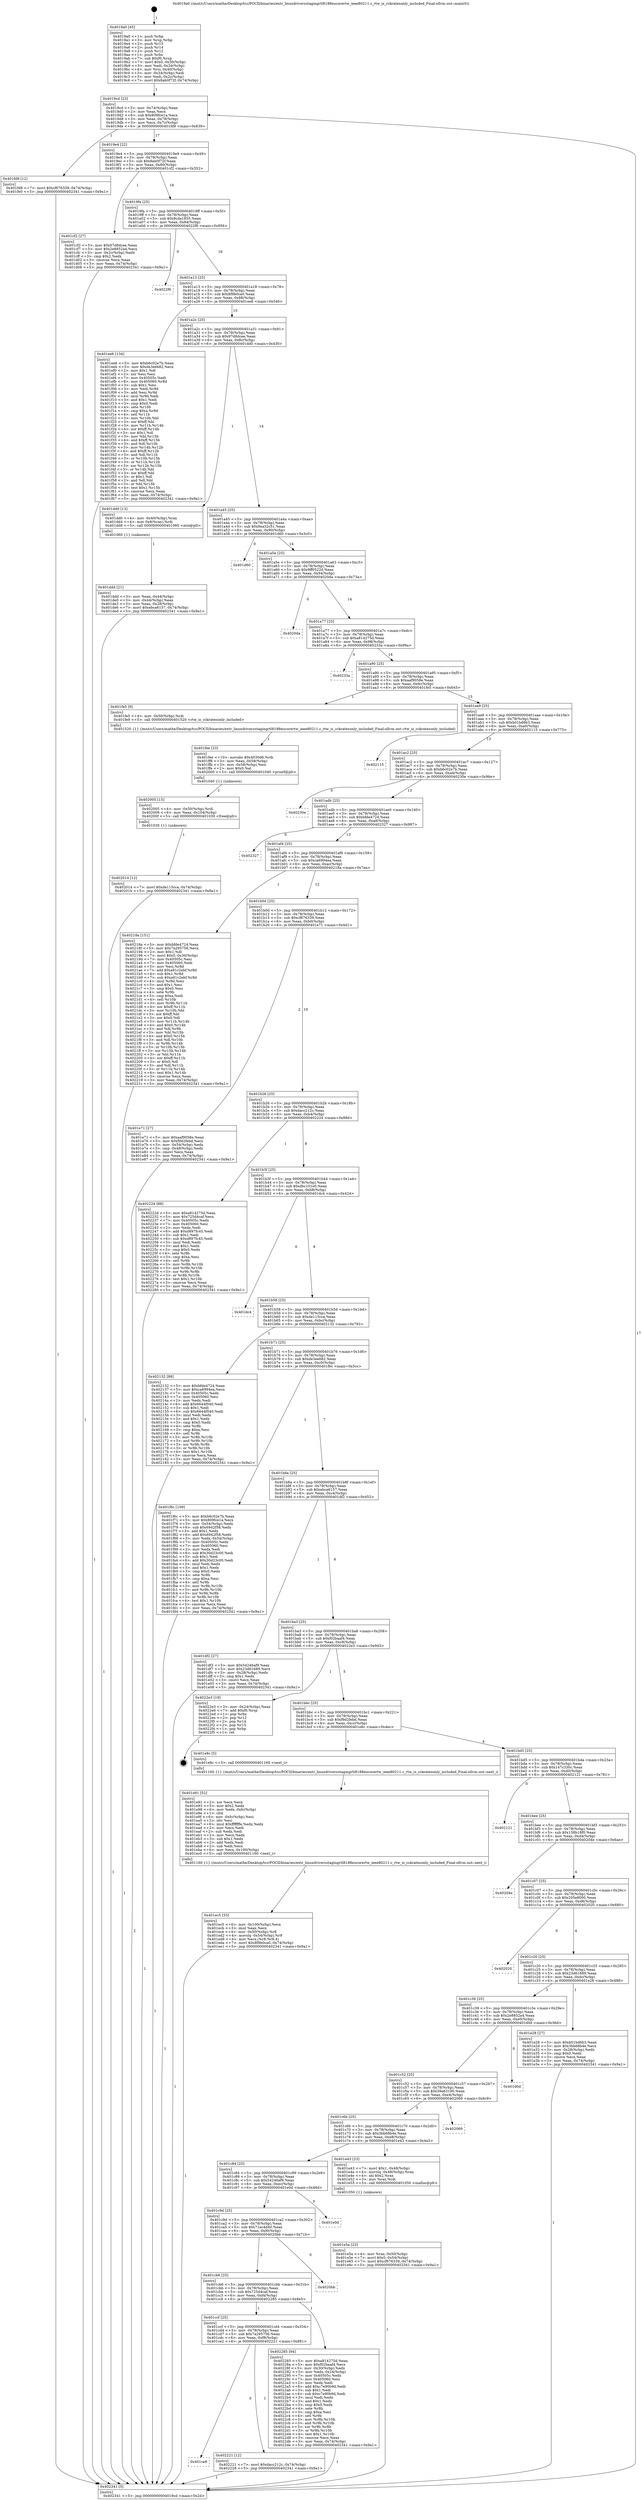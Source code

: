 digraph "0x4019a0" {
  label = "0x4019a0 (/mnt/c/Users/mathe/Desktop/tcc/POCII/binaries/extr_linuxdriversstagingrtl8188eucorertw_ieee80211.c_rtw_is_cckratesonly_included_Final-ollvm.out::main(0))"
  labelloc = "t"
  node[shape=record]

  Entry [label="",width=0.3,height=0.3,shape=circle,fillcolor=black,style=filled]
  "0x4019cd" [label="{
     0x4019cd [23]\l
     | [instrs]\l
     &nbsp;&nbsp;0x4019cd \<+3\>: mov -0x74(%rbp),%eax\l
     &nbsp;&nbsp;0x4019d0 \<+2\>: mov %eax,%ecx\l
     &nbsp;&nbsp;0x4019d2 \<+6\>: sub $0x809fce1a,%ecx\l
     &nbsp;&nbsp;0x4019d8 \<+3\>: mov %eax,-0x78(%rbp)\l
     &nbsp;&nbsp;0x4019db \<+3\>: mov %ecx,-0x7c(%rbp)\l
     &nbsp;&nbsp;0x4019de \<+6\>: je 0000000000401fd9 \<main+0x639\>\l
  }"]
  "0x401fd9" [label="{
     0x401fd9 [12]\l
     | [instrs]\l
     &nbsp;&nbsp;0x401fd9 \<+7\>: movl $0xcf676339,-0x74(%rbp)\l
     &nbsp;&nbsp;0x401fe0 \<+5\>: jmp 0000000000402341 \<main+0x9a1\>\l
  }"]
  "0x4019e4" [label="{
     0x4019e4 [22]\l
     | [instrs]\l
     &nbsp;&nbsp;0x4019e4 \<+5\>: jmp 00000000004019e9 \<main+0x49\>\l
     &nbsp;&nbsp;0x4019e9 \<+3\>: mov -0x78(%rbp),%eax\l
     &nbsp;&nbsp;0x4019ec \<+5\>: sub $0x8ab0f72f,%eax\l
     &nbsp;&nbsp;0x4019f1 \<+3\>: mov %eax,-0x80(%rbp)\l
     &nbsp;&nbsp;0x4019f4 \<+6\>: je 0000000000401cf2 \<main+0x352\>\l
  }"]
  Exit [label="",width=0.3,height=0.3,shape=circle,fillcolor=black,style=filled,peripheries=2]
  "0x401cf2" [label="{
     0x401cf2 [27]\l
     | [instrs]\l
     &nbsp;&nbsp;0x401cf2 \<+5\>: mov $0x97d8dcee,%eax\l
     &nbsp;&nbsp;0x401cf7 \<+5\>: mov $0x2e8852a4,%ecx\l
     &nbsp;&nbsp;0x401cfc \<+3\>: mov -0x2c(%rbp),%edx\l
     &nbsp;&nbsp;0x401cff \<+3\>: cmp $0x2,%edx\l
     &nbsp;&nbsp;0x401d02 \<+3\>: cmovne %ecx,%eax\l
     &nbsp;&nbsp;0x401d05 \<+3\>: mov %eax,-0x74(%rbp)\l
     &nbsp;&nbsp;0x401d08 \<+5\>: jmp 0000000000402341 \<main+0x9a1\>\l
  }"]
  "0x4019fa" [label="{
     0x4019fa [25]\l
     | [instrs]\l
     &nbsp;&nbsp;0x4019fa \<+5\>: jmp 00000000004019ff \<main+0x5f\>\l
     &nbsp;&nbsp;0x4019ff \<+3\>: mov -0x78(%rbp),%eax\l
     &nbsp;&nbsp;0x401a02 \<+5\>: sub $0x8cda1855,%eax\l
     &nbsp;&nbsp;0x401a07 \<+6\>: mov %eax,-0x84(%rbp)\l
     &nbsp;&nbsp;0x401a0d \<+6\>: je 00000000004022f6 \<main+0x956\>\l
  }"]
  "0x402341" [label="{
     0x402341 [5]\l
     | [instrs]\l
     &nbsp;&nbsp;0x402341 \<+5\>: jmp 00000000004019cd \<main+0x2d\>\l
  }"]
  "0x4019a0" [label="{
     0x4019a0 [45]\l
     | [instrs]\l
     &nbsp;&nbsp;0x4019a0 \<+1\>: push %rbp\l
     &nbsp;&nbsp;0x4019a1 \<+3\>: mov %rsp,%rbp\l
     &nbsp;&nbsp;0x4019a4 \<+2\>: push %r15\l
     &nbsp;&nbsp;0x4019a6 \<+2\>: push %r14\l
     &nbsp;&nbsp;0x4019a8 \<+2\>: push %r12\l
     &nbsp;&nbsp;0x4019aa \<+1\>: push %rbx\l
     &nbsp;&nbsp;0x4019ab \<+7\>: sub $0xf0,%rsp\l
     &nbsp;&nbsp;0x4019b2 \<+7\>: movl $0x0,-0x30(%rbp)\l
     &nbsp;&nbsp;0x4019b9 \<+3\>: mov %edi,-0x34(%rbp)\l
     &nbsp;&nbsp;0x4019bc \<+4\>: mov %rsi,-0x40(%rbp)\l
     &nbsp;&nbsp;0x4019c0 \<+3\>: mov -0x34(%rbp),%edi\l
     &nbsp;&nbsp;0x4019c3 \<+3\>: mov %edi,-0x2c(%rbp)\l
     &nbsp;&nbsp;0x4019c6 \<+7\>: movl $0x8ab0f72f,-0x74(%rbp)\l
  }"]
  "0x401ce8" [label="{
     0x401ce8\l
  }", style=dashed]
  "0x4022f6" [label="{
     0x4022f6\l
  }", style=dashed]
  "0x401a13" [label="{
     0x401a13 [25]\l
     | [instrs]\l
     &nbsp;&nbsp;0x401a13 \<+5\>: jmp 0000000000401a18 \<main+0x78\>\l
     &nbsp;&nbsp;0x401a18 \<+3\>: mov -0x78(%rbp),%eax\l
     &nbsp;&nbsp;0x401a1b \<+5\>: sub $0x8f9b0ca0,%eax\l
     &nbsp;&nbsp;0x401a20 \<+6\>: mov %eax,-0x88(%rbp)\l
     &nbsp;&nbsp;0x401a26 \<+6\>: je 0000000000401ee6 \<main+0x546\>\l
  }"]
  "0x402221" [label="{
     0x402221 [12]\l
     | [instrs]\l
     &nbsp;&nbsp;0x402221 \<+7\>: movl $0xdacc212c,-0x74(%rbp)\l
     &nbsp;&nbsp;0x402228 \<+5\>: jmp 0000000000402341 \<main+0x9a1\>\l
  }"]
  "0x401ee6" [label="{
     0x401ee6 [134]\l
     | [instrs]\l
     &nbsp;&nbsp;0x401ee6 \<+5\>: mov $0xb6c02e7b,%eax\l
     &nbsp;&nbsp;0x401eeb \<+5\>: mov $0xde3ee682,%ecx\l
     &nbsp;&nbsp;0x401ef0 \<+2\>: mov $0x1,%dl\l
     &nbsp;&nbsp;0x401ef2 \<+2\>: xor %esi,%esi\l
     &nbsp;&nbsp;0x401ef4 \<+7\>: mov 0x40505c,%edi\l
     &nbsp;&nbsp;0x401efb \<+8\>: mov 0x405060,%r8d\l
     &nbsp;&nbsp;0x401f03 \<+3\>: sub $0x1,%esi\l
     &nbsp;&nbsp;0x401f06 \<+3\>: mov %edi,%r9d\l
     &nbsp;&nbsp;0x401f09 \<+3\>: add %esi,%r9d\l
     &nbsp;&nbsp;0x401f0c \<+4\>: imul %r9d,%edi\l
     &nbsp;&nbsp;0x401f10 \<+3\>: and $0x1,%edi\l
     &nbsp;&nbsp;0x401f13 \<+3\>: cmp $0x0,%edi\l
     &nbsp;&nbsp;0x401f16 \<+4\>: sete %r10b\l
     &nbsp;&nbsp;0x401f1a \<+4\>: cmp $0xa,%r8d\l
     &nbsp;&nbsp;0x401f1e \<+4\>: setl %r11b\l
     &nbsp;&nbsp;0x401f22 \<+3\>: mov %r10b,%bl\l
     &nbsp;&nbsp;0x401f25 \<+3\>: xor $0xff,%bl\l
     &nbsp;&nbsp;0x401f28 \<+3\>: mov %r11b,%r14b\l
     &nbsp;&nbsp;0x401f2b \<+4\>: xor $0xff,%r14b\l
     &nbsp;&nbsp;0x401f2f \<+3\>: xor $0x1,%dl\l
     &nbsp;&nbsp;0x401f32 \<+3\>: mov %bl,%r15b\l
     &nbsp;&nbsp;0x401f35 \<+4\>: and $0xff,%r15b\l
     &nbsp;&nbsp;0x401f39 \<+3\>: and %dl,%r10b\l
     &nbsp;&nbsp;0x401f3c \<+3\>: mov %r14b,%r12b\l
     &nbsp;&nbsp;0x401f3f \<+4\>: and $0xff,%r12b\l
     &nbsp;&nbsp;0x401f43 \<+3\>: and %dl,%r11b\l
     &nbsp;&nbsp;0x401f46 \<+3\>: or %r10b,%r15b\l
     &nbsp;&nbsp;0x401f49 \<+3\>: or %r11b,%r12b\l
     &nbsp;&nbsp;0x401f4c \<+3\>: xor %r12b,%r15b\l
     &nbsp;&nbsp;0x401f4f \<+3\>: or %r14b,%bl\l
     &nbsp;&nbsp;0x401f52 \<+3\>: xor $0xff,%bl\l
     &nbsp;&nbsp;0x401f55 \<+3\>: or $0x1,%dl\l
     &nbsp;&nbsp;0x401f58 \<+2\>: and %dl,%bl\l
     &nbsp;&nbsp;0x401f5a \<+3\>: or %bl,%r15b\l
     &nbsp;&nbsp;0x401f5d \<+4\>: test $0x1,%r15b\l
     &nbsp;&nbsp;0x401f61 \<+3\>: cmovne %ecx,%eax\l
     &nbsp;&nbsp;0x401f64 \<+3\>: mov %eax,-0x74(%rbp)\l
     &nbsp;&nbsp;0x401f67 \<+5\>: jmp 0000000000402341 \<main+0x9a1\>\l
  }"]
  "0x401a2c" [label="{
     0x401a2c [25]\l
     | [instrs]\l
     &nbsp;&nbsp;0x401a2c \<+5\>: jmp 0000000000401a31 \<main+0x91\>\l
     &nbsp;&nbsp;0x401a31 \<+3\>: mov -0x78(%rbp),%eax\l
     &nbsp;&nbsp;0x401a34 \<+5\>: sub $0x97d8dcee,%eax\l
     &nbsp;&nbsp;0x401a39 \<+6\>: mov %eax,-0x8c(%rbp)\l
     &nbsp;&nbsp;0x401a3f \<+6\>: je 0000000000401dd0 \<main+0x430\>\l
  }"]
  "0x401ccf" [label="{
     0x401ccf [25]\l
     | [instrs]\l
     &nbsp;&nbsp;0x401ccf \<+5\>: jmp 0000000000401cd4 \<main+0x334\>\l
     &nbsp;&nbsp;0x401cd4 \<+3\>: mov -0x78(%rbp),%eax\l
     &nbsp;&nbsp;0x401cd7 \<+5\>: sub $0x7a295756,%eax\l
     &nbsp;&nbsp;0x401cdc \<+6\>: mov %eax,-0xf8(%rbp)\l
     &nbsp;&nbsp;0x401ce2 \<+6\>: je 0000000000402221 \<main+0x881\>\l
  }"]
  "0x401dd0" [label="{
     0x401dd0 [13]\l
     | [instrs]\l
     &nbsp;&nbsp;0x401dd0 \<+4\>: mov -0x40(%rbp),%rax\l
     &nbsp;&nbsp;0x401dd4 \<+4\>: mov 0x8(%rax),%rdi\l
     &nbsp;&nbsp;0x401dd8 \<+5\>: call 0000000000401060 \<atoi@plt\>\l
     | [calls]\l
     &nbsp;&nbsp;0x401060 \{1\} (unknown)\l
  }"]
  "0x401a45" [label="{
     0x401a45 [25]\l
     | [instrs]\l
     &nbsp;&nbsp;0x401a45 \<+5\>: jmp 0000000000401a4a \<main+0xaa\>\l
     &nbsp;&nbsp;0x401a4a \<+3\>: mov -0x78(%rbp),%eax\l
     &nbsp;&nbsp;0x401a4d \<+5\>: sub $0x9ea32c51,%eax\l
     &nbsp;&nbsp;0x401a52 \<+6\>: mov %eax,-0x90(%rbp)\l
     &nbsp;&nbsp;0x401a58 \<+6\>: je 0000000000401d60 \<main+0x3c0\>\l
  }"]
  "0x401ddd" [label="{
     0x401ddd [21]\l
     | [instrs]\l
     &nbsp;&nbsp;0x401ddd \<+3\>: mov %eax,-0x44(%rbp)\l
     &nbsp;&nbsp;0x401de0 \<+3\>: mov -0x44(%rbp),%eax\l
     &nbsp;&nbsp;0x401de3 \<+3\>: mov %eax,-0x28(%rbp)\l
     &nbsp;&nbsp;0x401de6 \<+7\>: movl $0xebca6157,-0x74(%rbp)\l
     &nbsp;&nbsp;0x401ded \<+5\>: jmp 0000000000402341 \<main+0x9a1\>\l
  }"]
  "0x402285" [label="{
     0x402285 [94]\l
     | [instrs]\l
     &nbsp;&nbsp;0x402285 \<+5\>: mov $0xa814275d,%eax\l
     &nbsp;&nbsp;0x40228a \<+5\>: mov $0xf02baaf4,%ecx\l
     &nbsp;&nbsp;0x40228f \<+3\>: mov -0x30(%rbp),%edx\l
     &nbsp;&nbsp;0x402292 \<+3\>: mov %edx,-0x24(%rbp)\l
     &nbsp;&nbsp;0x402295 \<+7\>: mov 0x40505c,%edx\l
     &nbsp;&nbsp;0x40229c \<+7\>: mov 0x405060,%esi\l
     &nbsp;&nbsp;0x4022a3 \<+2\>: mov %edx,%edi\l
     &nbsp;&nbsp;0x4022a5 \<+6\>: add $0xc7e90b9d,%edi\l
     &nbsp;&nbsp;0x4022ab \<+3\>: sub $0x1,%edi\l
     &nbsp;&nbsp;0x4022ae \<+6\>: sub $0xc7e90b9d,%edi\l
     &nbsp;&nbsp;0x4022b4 \<+3\>: imul %edi,%edx\l
     &nbsp;&nbsp;0x4022b7 \<+3\>: and $0x1,%edx\l
     &nbsp;&nbsp;0x4022ba \<+3\>: cmp $0x0,%edx\l
     &nbsp;&nbsp;0x4022bd \<+4\>: sete %r8b\l
     &nbsp;&nbsp;0x4022c1 \<+3\>: cmp $0xa,%esi\l
     &nbsp;&nbsp;0x4022c4 \<+4\>: setl %r9b\l
     &nbsp;&nbsp;0x4022c8 \<+3\>: mov %r8b,%r10b\l
     &nbsp;&nbsp;0x4022cb \<+3\>: and %r9b,%r10b\l
     &nbsp;&nbsp;0x4022ce \<+3\>: xor %r9b,%r8b\l
     &nbsp;&nbsp;0x4022d1 \<+3\>: or %r8b,%r10b\l
     &nbsp;&nbsp;0x4022d4 \<+4\>: test $0x1,%r10b\l
     &nbsp;&nbsp;0x4022d8 \<+3\>: cmovne %ecx,%eax\l
     &nbsp;&nbsp;0x4022db \<+3\>: mov %eax,-0x74(%rbp)\l
     &nbsp;&nbsp;0x4022de \<+5\>: jmp 0000000000402341 \<main+0x9a1\>\l
  }"]
  "0x401d60" [label="{
     0x401d60\l
  }", style=dashed]
  "0x401a5e" [label="{
     0x401a5e [25]\l
     | [instrs]\l
     &nbsp;&nbsp;0x401a5e \<+5\>: jmp 0000000000401a63 \<main+0xc3\>\l
     &nbsp;&nbsp;0x401a63 \<+3\>: mov -0x78(%rbp),%eax\l
     &nbsp;&nbsp;0x401a66 \<+5\>: sub $0x9ff0522d,%eax\l
     &nbsp;&nbsp;0x401a6b \<+6\>: mov %eax,-0x94(%rbp)\l
     &nbsp;&nbsp;0x401a71 \<+6\>: je 00000000004020da \<main+0x73a\>\l
  }"]
  "0x401cb6" [label="{
     0x401cb6 [25]\l
     | [instrs]\l
     &nbsp;&nbsp;0x401cb6 \<+5\>: jmp 0000000000401cbb \<main+0x31b\>\l
     &nbsp;&nbsp;0x401cbb \<+3\>: mov -0x78(%rbp),%eax\l
     &nbsp;&nbsp;0x401cbe \<+5\>: sub $0x725d4caf,%eax\l
     &nbsp;&nbsp;0x401cc3 \<+6\>: mov %eax,-0xf4(%rbp)\l
     &nbsp;&nbsp;0x401cc9 \<+6\>: je 0000000000402285 \<main+0x8e5\>\l
  }"]
  "0x4020da" [label="{
     0x4020da\l
  }", style=dashed]
  "0x401a77" [label="{
     0x401a77 [25]\l
     | [instrs]\l
     &nbsp;&nbsp;0x401a77 \<+5\>: jmp 0000000000401a7c \<main+0xdc\>\l
     &nbsp;&nbsp;0x401a7c \<+3\>: mov -0x78(%rbp),%eax\l
     &nbsp;&nbsp;0x401a7f \<+5\>: sub $0xa814275d,%eax\l
     &nbsp;&nbsp;0x401a84 \<+6\>: mov %eax,-0x98(%rbp)\l
     &nbsp;&nbsp;0x401a8a \<+6\>: je 000000000040233a \<main+0x99a\>\l
  }"]
  "0x4020bb" [label="{
     0x4020bb\l
  }", style=dashed]
  "0x40233a" [label="{
     0x40233a\l
  }", style=dashed]
  "0x401a90" [label="{
     0x401a90 [25]\l
     | [instrs]\l
     &nbsp;&nbsp;0x401a90 \<+5\>: jmp 0000000000401a95 \<main+0xf5\>\l
     &nbsp;&nbsp;0x401a95 \<+3\>: mov -0x78(%rbp),%eax\l
     &nbsp;&nbsp;0x401a98 \<+5\>: sub $0xaaf9058e,%eax\l
     &nbsp;&nbsp;0x401a9d \<+6\>: mov %eax,-0x9c(%rbp)\l
     &nbsp;&nbsp;0x401aa3 \<+6\>: je 0000000000401fe5 \<main+0x645\>\l
  }"]
  "0x401c9d" [label="{
     0x401c9d [25]\l
     | [instrs]\l
     &nbsp;&nbsp;0x401c9d \<+5\>: jmp 0000000000401ca2 \<main+0x302\>\l
     &nbsp;&nbsp;0x401ca2 \<+3\>: mov -0x78(%rbp),%eax\l
     &nbsp;&nbsp;0x401ca5 \<+5\>: sub $0x71ec4d40,%eax\l
     &nbsp;&nbsp;0x401caa \<+6\>: mov %eax,-0xf0(%rbp)\l
     &nbsp;&nbsp;0x401cb0 \<+6\>: je 00000000004020bb \<main+0x71b\>\l
  }"]
  "0x401fe5" [label="{
     0x401fe5 [9]\l
     | [instrs]\l
     &nbsp;&nbsp;0x401fe5 \<+4\>: mov -0x50(%rbp),%rdi\l
     &nbsp;&nbsp;0x401fe9 \<+5\>: call 0000000000401520 \<rtw_is_cckratesonly_included\>\l
     | [calls]\l
     &nbsp;&nbsp;0x401520 \{1\} (/mnt/c/Users/mathe/Desktop/tcc/POCII/binaries/extr_linuxdriversstagingrtl8188eucorertw_ieee80211.c_rtw_is_cckratesonly_included_Final-ollvm.out::rtw_is_cckratesonly_included)\l
  }"]
  "0x401aa9" [label="{
     0x401aa9 [25]\l
     | [instrs]\l
     &nbsp;&nbsp;0x401aa9 \<+5\>: jmp 0000000000401aae \<main+0x10e\>\l
     &nbsp;&nbsp;0x401aae \<+3\>: mov -0x78(%rbp),%eax\l
     &nbsp;&nbsp;0x401ab1 \<+5\>: sub $0xb01bd6b3,%eax\l
     &nbsp;&nbsp;0x401ab6 \<+6\>: mov %eax,-0xa0(%rbp)\l
     &nbsp;&nbsp;0x401abc \<+6\>: je 0000000000402115 \<main+0x775\>\l
  }"]
  "0x401e0d" [label="{
     0x401e0d\l
  }", style=dashed]
  "0x402115" [label="{
     0x402115\l
  }", style=dashed]
  "0x401ac2" [label="{
     0x401ac2 [25]\l
     | [instrs]\l
     &nbsp;&nbsp;0x401ac2 \<+5\>: jmp 0000000000401ac7 \<main+0x127\>\l
     &nbsp;&nbsp;0x401ac7 \<+3\>: mov -0x78(%rbp),%eax\l
     &nbsp;&nbsp;0x401aca \<+5\>: sub $0xb6c02e7b,%eax\l
     &nbsp;&nbsp;0x401acf \<+6\>: mov %eax,-0xa4(%rbp)\l
     &nbsp;&nbsp;0x401ad5 \<+6\>: je 000000000040230e \<main+0x96e\>\l
  }"]
  "0x402014" [label="{
     0x402014 [12]\l
     | [instrs]\l
     &nbsp;&nbsp;0x402014 \<+7\>: movl $0xde115cca,-0x74(%rbp)\l
     &nbsp;&nbsp;0x40201b \<+5\>: jmp 0000000000402341 \<main+0x9a1\>\l
  }"]
  "0x40230e" [label="{
     0x40230e\l
  }", style=dashed]
  "0x401adb" [label="{
     0x401adb [25]\l
     | [instrs]\l
     &nbsp;&nbsp;0x401adb \<+5\>: jmp 0000000000401ae0 \<main+0x140\>\l
     &nbsp;&nbsp;0x401ae0 \<+3\>: mov -0x78(%rbp),%eax\l
     &nbsp;&nbsp;0x401ae3 \<+5\>: sub $0xbfde4724,%eax\l
     &nbsp;&nbsp;0x401ae8 \<+6\>: mov %eax,-0xa8(%rbp)\l
     &nbsp;&nbsp;0x401aee \<+6\>: je 0000000000402327 \<main+0x987\>\l
  }"]
  "0x402005" [label="{
     0x402005 [15]\l
     | [instrs]\l
     &nbsp;&nbsp;0x402005 \<+4\>: mov -0x50(%rbp),%rdi\l
     &nbsp;&nbsp;0x402009 \<+6\>: mov %eax,-0x104(%rbp)\l
     &nbsp;&nbsp;0x40200f \<+5\>: call 0000000000401030 \<free@plt\>\l
     | [calls]\l
     &nbsp;&nbsp;0x401030 \{1\} (unknown)\l
  }"]
  "0x402327" [label="{
     0x402327\l
  }", style=dashed]
  "0x401af4" [label="{
     0x401af4 [25]\l
     | [instrs]\l
     &nbsp;&nbsp;0x401af4 \<+5\>: jmp 0000000000401af9 \<main+0x159\>\l
     &nbsp;&nbsp;0x401af9 \<+3\>: mov -0x78(%rbp),%eax\l
     &nbsp;&nbsp;0x401afc \<+5\>: sub $0xca6994ea,%eax\l
     &nbsp;&nbsp;0x401b01 \<+6\>: mov %eax,-0xac(%rbp)\l
     &nbsp;&nbsp;0x401b07 \<+6\>: je 000000000040218a \<main+0x7ea\>\l
  }"]
  "0x401fee" [label="{
     0x401fee [23]\l
     | [instrs]\l
     &nbsp;&nbsp;0x401fee \<+10\>: movabs $0x4030d6,%rdi\l
     &nbsp;&nbsp;0x401ff8 \<+3\>: mov %eax,-0x58(%rbp)\l
     &nbsp;&nbsp;0x401ffb \<+3\>: mov -0x58(%rbp),%esi\l
     &nbsp;&nbsp;0x401ffe \<+2\>: mov $0x0,%al\l
     &nbsp;&nbsp;0x402000 \<+5\>: call 0000000000401040 \<printf@plt\>\l
     | [calls]\l
     &nbsp;&nbsp;0x401040 \{1\} (unknown)\l
  }"]
  "0x40218a" [label="{
     0x40218a [151]\l
     | [instrs]\l
     &nbsp;&nbsp;0x40218a \<+5\>: mov $0xbfde4724,%eax\l
     &nbsp;&nbsp;0x40218f \<+5\>: mov $0x7a295756,%ecx\l
     &nbsp;&nbsp;0x402194 \<+2\>: mov $0x1,%dl\l
     &nbsp;&nbsp;0x402196 \<+7\>: movl $0x0,-0x30(%rbp)\l
     &nbsp;&nbsp;0x40219d \<+7\>: mov 0x40505c,%esi\l
     &nbsp;&nbsp;0x4021a4 \<+7\>: mov 0x405060,%edi\l
     &nbsp;&nbsp;0x4021ab \<+3\>: mov %esi,%r8d\l
     &nbsp;&nbsp;0x4021ae \<+7\>: add $0xa91c2ebf,%r8d\l
     &nbsp;&nbsp;0x4021b5 \<+4\>: sub $0x1,%r8d\l
     &nbsp;&nbsp;0x4021b9 \<+7\>: sub $0xa91c2ebf,%r8d\l
     &nbsp;&nbsp;0x4021c0 \<+4\>: imul %r8d,%esi\l
     &nbsp;&nbsp;0x4021c4 \<+3\>: and $0x1,%esi\l
     &nbsp;&nbsp;0x4021c7 \<+3\>: cmp $0x0,%esi\l
     &nbsp;&nbsp;0x4021ca \<+4\>: sete %r9b\l
     &nbsp;&nbsp;0x4021ce \<+3\>: cmp $0xa,%edi\l
     &nbsp;&nbsp;0x4021d1 \<+4\>: setl %r10b\l
     &nbsp;&nbsp;0x4021d5 \<+3\>: mov %r9b,%r11b\l
     &nbsp;&nbsp;0x4021d8 \<+4\>: xor $0xff,%r11b\l
     &nbsp;&nbsp;0x4021dc \<+3\>: mov %r10b,%bl\l
     &nbsp;&nbsp;0x4021df \<+3\>: xor $0xff,%bl\l
     &nbsp;&nbsp;0x4021e2 \<+3\>: xor $0x0,%dl\l
     &nbsp;&nbsp;0x4021e5 \<+3\>: mov %r11b,%r14b\l
     &nbsp;&nbsp;0x4021e8 \<+4\>: and $0x0,%r14b\l
     &nbsp;&nbsp;0x4021ec \<+3\>: and %dl,%r9b\l
     &nbsp;&nbsp;0x4021ef \<+3\>: mov %bl,%r15b\l
     &nbsp;&nbsp;0x4021f2 \<+4\>: and $0x0,%r15b\l
     &nbsp;&nbsp;0x4021f6 \<+3\>: and %dl,%r10b\l
     &nbsp;&nbsp;0x4021f9 \<+3\>: or %r9b,%r14b\l
     &nbsp;&nbsp;0x4021fc \<+3\>: or %r10b,%r15b\l
     &nbsp;&nbsp;0x4021ff \<+3\>: xor %r15b,%r14b\l
     &nbsp;&nbsp;0x402202 \<+3\>: or %bl,%r11b\l
     &nbsp;&nbsp;0x402205 \<+4\>: xor $0xff,%r11b\l
     &nbsp;&nbsp;0x402209 \<+3\>: or $0x0,%dl\l
     &nbsp;&nbsp;0x40220c \<+3\>: and %dl,%r11b\l
     &nbsp;&nbsp;0x40220f \<+3\>: or %r11b,%r14b\l
     &nbsp;&nbsp;0x402212 \<+4\>: test $0x1,%r14b\l
     &nbsp;&nbsp;0x402216 \<+3\>: cmovne %ecx,%eax\l
     &nbsp;&nbsp;0x402219 \<+3\>: mov %eax,-0x74(%rbp)\l
     &nbsp;&nbsp;0x40221c \<+5\>: jmp 0000000000402341 \<main+0x9a1\>\l
  }"]
  "0x401b0d" [label="{
     0x401b0d [25]\l
     | [instrs]\l
     &nbsp;&nbsp;0x401b0d \<+5\>: jmp 0000000000401b12 \<main+0x172\>\l
     &nbsp;&nbsp;0x401b12 \<+3\>: mov -0x78(%rbp),%eax\l
     &nbsp;&nbsp;0x401b15 \<+5\>: sub $0xcf676339,%eax\l
     &nbsp;&nbsp;0x401b1a \<+6\>: mov %eax,-0xb0(%rbp)\l
     &nbsp;&nbsp;0x401b20 \<+6\>: je 0000000000401e71 \<main+0x4d1\>\l
  }"]
  "0x401ec5" [label="{
     0x401ec5 [33]\l
     | [instrs]\l
     &nbsp;&nbsp;0x401ec5 \<+6\>: mov -0x100(%rbp),%ecx\l
     &nbsp;&nbsp;0x401ecb \<+3\>: imul %eax,%ecx\l
     &nbsp;&nbsp;0x401ece \<+4\>: mov -0x50(%rbp),%r8\l
     &nbsp;&nbsp;0x401ed2 \<+4\>: movslq -0x54(%rbp),%r9\l
     &nbsp;&nbsp;0x401ed6 \<+4\>: mov %ecx,(%r8,%r9,4)\l
     &nbsp;&nbsp;0x401eda \<+7\>: movl $0x8f9b0ca0,-0x74(%rbp)\l
     &nbsp;&nbsp;0x401ee1 \<+5\>: jmp 0000000000402341 \<main+0x9a1\>\l
  }"]
  "0x401e71" [label="{
     0x401e71 [27]\l
     | [instrs]\l
     &nbsp;&nbsp;0x401e71 \<+5\>: mov $0xaaf9058e,%eax\l
     &nbsp;&nbsp;0x401e76 \<+5\>: mov $0xf9d2febd,%ecx\l
     &nbsp;&nbsp;0x401e7b \<+3\>: mov -0x54(%rbp),%edx\l
     &nbsp;&nbsp;0x401e7e \<+3\>: cmp -0x48(%rbp),%edx\l
     &nbsp;&nbsp;0x401e81 \<+3\>: cmovl %ecx,%eax\l
     &nbsp;&nbsp;0x401e84 \<+3\>: mov %eax,-0x74(%rbp)\l
     &nbsp;&nbsp;0x401e87 \<+5\>: jmp 0000000000402341 \<main+0x9a1\>\l
  }"]
  "0x401b26" [label="{
     0x401b26 [25]\l
     | [instrs]\l
     &nbsp;&nbsp;0x401b26 \<+5\>: jmp 0000000000401b2b \<main+0x18b\>\l
     &nbsp;&nbsp;0x401b2b \<+3\>: mov -0x78(%rbp),%eax\l
     &nbsp;&nbsp;0x401b2e \<+5\>: sub $0xdacc212c,%eax\l
     &nbsp;&nbsp;0x401b33 \<+6\>: mov %eax,-0xb4(%rbp)\l
     &nbsp;&nbsp;0x401b39 \<+6\>: je 000000000040222d \<main+0x88d\>\l
  }"]
  "0x401e91" [label="{
     0x401e91 [52]\l
     | [instrs]\l
     &nbsp;&nbsp;0x401e91 \<+2\>: xor %ecx,%ecx\l
     &nbsp;&nbsp;0x401e93 \<+5\>: mov $0x2,%edx\l
     &nbsp;&nbsp;0x401e98 \<+6\>: mov %edx,-0xfc(%rbp)\l
     &nbsp;&nbsp;0x401e9e \<+1\>: cltd\l
     &nbsp;&nbsp;0x401e9f \<+6\>: mov -0xfc(%rbp),%esi\l
     &nbsp;&nbsp;0x401ea5 \<+2\>: idiv %esi\l
     &nbsp;&nbsp;0x401ea7 \<+6\>: imul $0xfffffffe,%edx,%edx\l
     &nbsp;&nbsp;0x401ead \<+2\>: mov %ecx,%edi\l
     &nbsp;&nbsp;0x401eaf \<+2\>: sub %edx,%edi\l
     &nbsp;&nbsp;0x401eb1 \<+2\>: mov %ecx,%edx\l
     &nbsp;&nbsp;0x401eb3 \<+3\>: sub $0x1,%edx\l
     &nbsp;&nbsp;0x401eb6 \<+2\>: add %edx,%edi\l
     &nbsp;&nbsp;0x401eb8 \<+2\>: sub %edi,%ecx\l
     &nbsp;&nbsp;0x401eba \<+6\>: mov %ecx,-0x100(%rbp)\l
     &nbsp;&nbsp;0x401ec0 \<+5\>: call 0000000000401160 \<next_i\>\l
     | [calls]\l
     &nbsp;&nbsp;0x401160 \{1\} (/mnt/c/Users/mathe/Desktop/tcc/POCII/binaries/extr_linuxdriversstagingrtl8188eucorertw_ieee80211.c_rtw_is_cckratesonly_included_Final-ollvm.out::next_i)\l
  }"]
  "0x40222d" [label="{
     0x40222d [88]\l
     | [instrs]\l
     &nbsp;&nbsp;0x40222d \<+5\>: mov $0xa814275d,%eax\l
     &nbsp;&nbsp;0x402232 \<+5\>: mov $0x725d4caf,%ecx\l
     &nbsp;&nbsp;0x402237 \<+7\>: mov 0x40505c,%edx\l
     &nbsp;&nbsp;0x40223e \<+7\>: mov 0x405060,%esi\l
     &nbsp;&nbsp;0x402245 \<+2\>: mov %edx,%edi\l
     &nbsp;&nbsp;0x402247 \<+6\>: add $0xd897fc45,%edi\l
     &nbsp;&nbsp;0x40224d \<+3\>: sub $0x1,%edi\l
     &nbsp;&nbsp;0x402250 \<+6\>: sub $0xd897fc45,%edi\l
     &nbsp;&nbsp;0x402256 \<+3\>: imul %edi,%edx\l
     &nbsp;&nbsp;0x402259 \<+3\>: and $0x1,%edx\l
     &nbsp;&nbsp;0x40225c \<+3\>: cmp $0x0,%edx\l
     &nbsp;&nbsp;0x40225f \<+4\>: sete %r8b\l
     &nbsp;&nbsp;0x402263 \<+3\>: cmp $0xa,%esi\l
     &nbsp;&nbsp;0x402266 \<+4\>: setl %r9b\l
     &nbsp;&nbsp;0x40226a \<+3\>: mov %r8b,%r10b\l
     &nbsp;&nbsp;0x40226d \<+3\>: and %r9b,%r10b\l
     &nbsp;&nbsp;0x402270 \<+3\>: xor %r9b,%r8b\l
     &nbsp;&nbsp;0x402273 \<+3\>: or %r8b,%r10b\l
     &nbsp;&nbsp;0x402276 \<+4\>: test $0x1,%r10b\l
     &nbsp;&nbsp;0x40227a \<+3\>: cmovne %ecx,%eax\l
     &nbsp;&nbsp;0x40227d \<+3\>: mov %eax,-0x74(%rbp)\l
     &nbsp;&nbsp;0x402280 \<+5\>: jmp 0000000000402341 \<main+0x9a1\>\l
  }"]
  "0x401b3f" [label="{
     0x401b3f [25]\l
     | [instrs]\l
     &nbsp;&nbsp;0x401b3f \<+5\>: jmp 0000000000401b44 \<main+0x1a4\>\l
     &nbsp;&nbsp;0x401b44 \<+3\>: mov -0x78(%rbp),%eax\l
     &nbsp;&nbsp;0x401b47 \<+5\>: sub $0xdbc101e0,%eax\l
     &nbsp;&nbsp;0x401b4c \<+6\>: mov %eax,-0xb8(%rbp)\l
     &nbsp;&nbsp;0x401b52 \<+6\>: je 0000000000401dc4 \<main+0x424\>\l
  }"]
  "0x401e5a" [label="{
     0x401e5a [23]\l
     | [instrs]\l
     &nbsp;&nbsp;0x401e5a \<+4\>: mov %rax,-0x50(%rbp)\l
     &nbsp;&nbsp;0x401e5e \<+7\>: movl $0x0,-0x54(%rbp)\l
     &nbsp;&nbsp;0x401e65 \<+7\>: movl $0xcf676339,-0x74(%rbp)\l
     &nbsp;&nbsp;0x401e6c \<+5\>: jmp 0000000000402341 \<main+0x9a1\>\l
  }"]
  "0x401dc4" [label="{
     0x401dc4\l
  }", style=dashed]
  "0x401b58" [label="{
     0x401b58 [25]\l
     | [instrs]\l
     &nbsp;&nbsp;0x401b58 \<+5\>: jmp 0000000000401b5d \<main+0x1bd\>\l
     &nbsp;&nbsp;0x401b5d \<+3\>: mov -0x78(%rbp),%eax\l
     &nbsp;&nbsp;0x401b60 \<+5\>: sub $0xde115cca,%eax\l
     &nbsp;&nbsp;0x401b65 \<+6\>: mov %eax,-0xbc(%rbp)\l
     &nbsp;&nbsp;0x401b6b \<+6\>: je 0000000000402132 \<main+0x792\>\l
  }"]
  "0x401c84" [label="{
     0x401c84 [25]\l
     | [instrs]\l
     &nbsp;&nbsp;0x401c84 \<+5\>: jmp 0000000000401c89 \<main+0x2e9\>\l
     &nbsp;&nbsp;0x401c89 \<+3\>: mov -0x78(%rbp),%eax\l
     &nbsp;&nbsp;0x401c8c \<+5\>: sub $0x54246af9,%eax\l
     &nbsp;&nbsp;0x401c91 \<+6\>: mov %eax,-0xec(%rbp)\l
     &nbsp;&nbsp;0x401c97 \<+6\>: je 0000000000401e0d \<main+0x46d\>\l
  }"]
  "0x402132" [label="{
     0x402132 [88]\l
     | [instrs]\l
     &nbsp;&nbsp;0x402132 \<+5\>: mov $0xbfde4724,%eax\l
     &nbsp;&nbsp;0x402137 \<+5\>: mov $0xca6994ea,%ecx\l
     &nbsp;&nbsp;0x40213c \<+7\>: mov 0x40505c,%edx\l
     &nbsp;&nbsp;0x402143 \<+7\>: mov 0x405060,%esi\l
     &nbsp;&nbsp;0x40214a \<+2\>: mov %edx,%edi\l
     &nbsp;&nbsp;0x40214c \<+6\>: add $0x6644f040,%edi\l
     &nbsp;&nbsp;0x402152 \<+3\>: sub $0x1,%edi\l
     &nbsp;&nbsp;0x402155 \<+6\>: sub $0x6644f040,%edi\l
     &nbsp;&nbsp;0x40215b \<+3\>: imul %edi,%edx\l
     &nbsp;&nbsp;0x40215e \<+3\>: and $0x1,%edx\l
     &nbsp;&nbsp;0x402161 \<+3\>: cmp $0x0,%edx\l
     &nbsp;&nbsp;0x402164 \<+4\>: sete %r8b\l
     &nbsp;&nbsp;0x402168 \<+3\>: cmp $0xa,%esi\l
     &nbsp;&nbsp;0x40216b \<+4\>: setl %r9b\l
     &nbsp;&nbsp;0x40216f \<+3\>: mov %r8b,%r10b\l
     &nbsp;&nbsp;0x402172 \<+3\>: and %r9b,%r10b\l
     &nbsp;&nbsp;0x402175 \<+3\>: xor %r9b,%r8b\l
     &nbsp;&nbsp;0x402178 \<+3\>: or %r8b,%r10b\l
     &nbsp;&nbsp;0x40217b \<+4\>: test $0x1,%r10b\l
     &nbsp;&nbsp;0x40217f \<+3\>: cmovne %ecx,%eax\l
     &nbsp;&nbsp;0x402182 \<+3\>: mov %eax,-0x74(%rbp)\l
     &nbsp;&nbsp;0x402185 \<+5\>: jmp 0000000000402341 \<main+0x9a1\>\l
  }"]
  "0x401b71" [label="{
     0x401b71 [25]\l
     | [instrs]\l
     &nbsp;&nbsp;0x401b71 \<+5\>: jmp 0000000000401b76 \<main+0x1d6\>\l
     &nbsp;&nbsp;0x401b76 \<+3\>: mov -0x78(%rbp),%eax\l
     &nbsp;&nbsp;0x401b79 \<+5\>: sub $0xde3ee682,%eax\l
     &nbsp;&nbsp;0x401b7e \<+6\>: mov %eax,-0xc0(%rbp)\l
     &nbsp;&nbsp;0x401b84 \<+6\>: je 0000000000401f6c \<main+0x5cc\>\l
  }"]
  "0x401e43" [label="{
     0x401e43 [23]\l
     | [instrs]\l
     &nbsp;&nbsp;0x401e43 \<+7\>: movl $0x1,-0x48(%rbp)\l
     &nbsp;&nbsp;0x401e4a \<+4\>: movslq -0x48(%rbp),%rax\l
     &nbsp;&nbsp;0x401e4e \<+4\>: shl $0x2,%rax\l
     &nbsp;&nbsp;0x401e52 \<+3\>: mov %rax,%rdi\l
     &nbsp;&nbsp;0x401e55 \<+5\>: call 0000000000401050 \<malloc@plt\>\l
     | [calls]\l
     &nbsp;&nbsp;0x401050 \{1\} (unknown)\l
  }"]
  "0x401f6c" [label="{
     0x401f6c [109]\l
     | [instrs]\l
     &nbsp;&nbsp;0x401f6c \<+5\>: mov $0xb6c02e7b,%eax\l
     &nbsp;&nbsp;0x401f71 \<+5\>: mov $0x809fce1a,%ecx\l
     &nbsp;&nbsp;0x401f76 \<+3\>: mov -0x54(%rbp),%edx\l
     &nbsp;&nbsp;0x401f79 \<+6\>: sub $0x6942f58,%edx\l
     &nbsp;&nbsp;0x401f7f \<+3\>: add $0x1,%edx\l
     &nbsp;&nbsp;0x401f82 \<+6\>: add $0x6942f58,%edx\l
     &nbsp;&nbsp;0x401f88 \<+3\>: mov %edx,-0x54(%rbp)\l
     &nbsp;&nbsp;0x401f8b \<+7\>: mov 0x40505c,%edx\l
     &nbsp;&nbsp;0x401f92 \<+7\>: mov 0x405060,%esi\l
     &nbsp;&nbsp;0x401f99 \<+2\>: mov %edx,%edi\l
     &nbsp;&nbsp;0x401f9b \<+6\>: sub $0x30d23c00,%edi\l
     &nbsp;&nbsp;0x401fa1 \<+3\>: sub $0x1,%edi\l
     &nbsp;&nbsp;0x401fa4 \<+6\>: add $0x30d23c00,%edi\l
     &nbsp;&nbsp;0x401faa \<+3\>: imul %edi,%edx\l
     &nbsp;&nbsp;0x401fad \<+3\>: and $0x1,%edx\l
     &nbsp;&nbsp;0x401fb0 \<+3\>: cmp $0x0,%edx\l
     &nbsp;&nbsp;0x401fb3 \<+4\>: sete %r8b\l
     &nbsp;&nbsp;0x401fb7 \<+3\>: cmp $0xa,%esi\l
     &nbsp;&nbsp;0x401fba \<+4\>: setl %r9b\l
     &nbsp;&nbsp;0x401fbe \<+3\>: mov %r8b,%r10b\l
     &nbsp;&nbsp;0x401fc1 \<+3\>: and %r9b,%r10b\l
     &nbsp;&nbsp;0x401fc4 \<+3\>: xor %r9b,%r8b\l
     &nbsp;&nbsp;0x401fc7 \<+3\>: or %r8b,%r10b\l
     &nbsp;&nbsp;0x401fca \<+4\>: test $0x1,%r10b\l
     &nbsp;&nbsp;0x401fce \<+3\>: cmovne %ecx,%eax\l
     &nbsp;&nbsp;0x401fd1 \<+3\>: mov %eax,-0x74(%rbp)\l
     &nbsp;&nbsp;0x401fd4 \<+5\>: jmp 0000000000402341 \<main+0x9a1\>\l
  }"]
  "0x401b8a" [label="{
     0x401b8a [25]\l
     | [instrs]\l
     &nbsp;&nbsp;0x401b8a \<+5\>: jmp 0000000000401b8f \<main+0x1ef\>\l
     &nbsp;&nbsp;0x401b8f \<+3\>: mov -0x78(%rbp),%eax\l
     &nbsp;&nbsp;0x401b92 \<+5\>: sub $0xebca6157,%eax\l
     &nbsp;&nbsp;0x401b97 \<+6\>: mov %eax,-0xc4(%rbp)\l
     &nbsp;&nbsp;0x401b9d \<+6\>: je 0000000000401df2 \<main+0x452\>\l
  }"]
  "0x401c6b" [label="{
     0x401c6b [25]\l
     | [instrs]\l
     &nbsp;&nbsp;0x401c6b \<+5\>: jmp 0000000000401c70 \<main+0x2d0\>\l
     &nbsp;&nbsp;0x401c70 \<+3\>: mov -0x78(%rbp),%eax\l
     &nbsp;&nbsp;0x401c73 \<+5\>: sub $0x3bb68b4e,%eax\l
     &nbsp;&nbsp;0x401c78 \<+6\>: mov %eax,-0xe8(%rbp)\l
     &nbsp;&nbsp;0x401c7e \<+6\>: je 0000000000401e43 \<main+0x4a3\>\l
  }"]
  "0x401df2" [label="{
     0x401df2 [27]\l
     | [instrs]\l
     &nbsp;&nbsp;0x401df2 \<+5\>: mov $0x54246af9,%eax\l
     &nbsp;&nbsp;0x401df7 \<+5\>: mov $0x23d61689,%ecx\l
     &nbsp;&nbsp;0x401dfc \<+3\>: mov -0x28(%rbp),%edx\l
     &nbsp;&nbsp;0x401dff \<+3\>: cmp $0x1,%edx\l
     &nbsp;&nbsp;0x401e02 \<+3\>: cmovl %ecx,%eax\l
     &nbsp;&nbsp;0x401e05 \<+3\>: mov %eax,-0x74(%rbp)\l
     &nbsp;&nbsp;0x401e08 \<+5\>: jmp 0000000000402341 \<main+0x9a1\>\l
  }"]
  "0x401ba3" [label="{
     0x401ba3 [25]\l
     | [instrs]\l
     &nbsp;&nbsp;0x401ba3 \<+5\>: jmp 0000000000401ba8 \<main+0x208\>\l
     &nbsp;&nbsp;0x401ba8 \<+3\>: mov -0x78(%rbp),%eax\l
     &nbsp;&nbsp;0x401bab \<+5\>: sub $0xf02baaf4,%eax\l
     &nbsp;&nbsp;0x401bb0 \<+6\>: mov %eax,-0xc8(%rbp)\l
     &nbsp;&nbsp;0x401bb6 \<+6\>: je 00000000004022e3 \<main+0x943\>\l
  }"]
  "0x402069" [label="{
     0x402069\l
  }", style=dashed]
  "0x4022e3" [label="{
     0x4022e3 [19]\l
     | [instrs]\l
     &nbsp;&nbsp;0x4022e3 \<+3\>: mov -0x24(%rbp),%eax\l
     &nbsp;&nbsp;0x4022e6 \<+7\>: add $0xf0,%rsp\l
     &nbsp;&nbsp;0x4022ed \<+1\>: pop %rbx\l
     &nbsp;&nbsp;0x4022ee \<+2\>: pop %r12\l
     &nbsp;&nbsp;0x4022f0 \<+2\>: pop %r14\l
     &nbsp;&nbsp;0x4022f2 \<+2\>: pop %r15\l
     &nbsp;&nbsp;0x4022f4 \<+1\>: pop %rbp\l
     &nbsp;&nbsp;0x4022f5 \<+1\>: ret\l
  }"]
  "0x401bbc" [label="{
     0x401bbc [25]\l
     | [instrs]\l
     &nbsp;&nbsp;0x401bbc \<+5\>: jmp 0000000000401bc1 \<main+0x221\>\l
     &nbsp;&nbsp;0x401bc1 \<+3\>: mov -0x78(%rbp),%eax\l
     &nbsp;&nbsp;0x401bc4 \<+5\>: sub $0xf9d2febd,%eax\l
     &nbsp;&nbsp;0x401bc9 \<+6\>: mov %eax,-0xcc(%rbp)\l
     &nbsp;&nbsp;0x401bcf \<+6\>: je 0000000000401e8c \<main+0x4ec\>\l
  }"]
  "0x401c52" [label="{
     0x401c52 [25]\l
     | [instrs]\l
     &nbsp;&nbsp;0x401c52 \<+5\>: jmp 0000000000401c57 \<main+0x2b7\>\l
     &nbsp;&nbsp;0x401c57 \<+3\>: mov -0x78(%rbp),%eax\l
     &nbsp;&nbsp;0x401c5a \<+5\>: sub $0x39a63190,%eax\l
     &nbsp;&nbsp;0x401c5f \<+6\>: mov %eax,-0xe4(%rbp)\l
     &nbsp;&nbsp;0x401c65 \<+6\>: je 0000000000402069 \<main+0x6c9\>\l
  }"]
  "0x401e8c" [label="{
     0x401e8c [5]\l
     | [instrs]\l
     &nbsp;&nbsp;0x401e8c \<+5\>: call 0000000000401160 \<next_i\>\l
     | [calls]\l
     &nbsp;&nbsp;0x401160 \{1\} (/mnt/c/Users/mathe/Desktop/tcc/POCII/binaries/extr_linuxdriversstagingrtl8188eucorertw_ieee80211.c_rtw_is_cckratesonly_included_Final-ollvm.out::next_i)\l
  }"]
  "0x401bd5" [label="{
     0x401bd5 [25]\l
     | [instrs]\l
     &nbsp;&nbsp;0x401bd5 \<+5\>: jmp 0000000000401bda \<main+0x23a\>\l
     &nbsp;&nbsp;0x401bda \<+3\>: mov -0x78(%rbp),%eax\l
     &nbsp;&nbsp;0x401bdd \<+5\>: sub $0x147c330c,%eax\l
     &nbsp;&nbsp;0x401be2 \<+6\>: mov %eax,-0xd0(%rbp)\l
     &nbsp;&nbsp;0x401be8 \<+6\>: je 0000000000402121 \<main+0x781\>\l
  }"]
  "0x401d0d" [label="{
     0x401d0d\l
  }", style=dashed]
  "0x402121" [label="{
     0x402121\l
  }", style=dashed]
  "0x401bee" [label="{
     0x401bee [25]\l
     | [instrs]\l
     &nbsp;&nbsp;0x401bee \<+5\>: jmp 0000000000401bf3 \<main+0x253\>\l
     &nbsp;&nbsp;0x401bf3 \<+3\>: mov -0x78(%rbp),%eax\l
     &nbsp;&nbsp;0x401bf6 \<+5\>: sub $0x158b18f0,%eax\l
     &nbsp;&nbsp;0x401bfb \<+6\>: mov %eax,-0xd4(%rbp)\l
     &nbsp;&nbsp;0x401c01 \<+6\>: je 000000000040204e \<main+0x6ae\>\l
  }"]
  "0x401c39" [label="{
     0x401c39 [25]\l
     | [instrs]\l
     &nbsp;&nbsp;0x401c39 \<+5\>: jmp 0000000000401c3e \<main+0x29e\>\l
     &nbsp;&nbsp;0x401c3e \<+3\>: mov -0x78(%rbp),%eax\l
     &nbsp;&nbsp;0x401c41 \<+5\>: sub $0x2e8852a4,%eax\l
     &nbsp;&nbsp;0x401c46 \<+6\>: mov %eax,-0xe0(%rbp)\l
     &nbsp;&nbsp;0x401c4c \<+6\>: je 0000000000401d0d \<main+0x36d\>\l
  }"]
  "0x40204e" [label="{
     0x40204e\l
  }", style=dashed]
  "0x401c07" [label="{
     0x401c07 [25]\l
     | [instrs]\l
     &nbsp;&nbsp;0x401c07 \<+5\>: jmp 0000000000401c0c \<main+0x26c\>\l
     &nbsp;&nbsp;0x401c0c \<+3\>: mov -0x78(%rbp),%eax\l
     &nbsp;&nbsp;0x401c0f \<+5\>: sub $0x205e8000,%eax\l
     &nbsp;&nbsp;0x401c14 \<+6\>: mov %eax,-0xd8(%rbp)\l
     &nbsp;&nbsp;0x401c1a \<+6\>: je 0000000000402020 \<main+0x680\>\l
  }"]
  "0x401e28" [label="{
     0x401e28 [27]\l
     | [instrs]\l
     &nbsp;&nbsp;0x401e28 \<+5\>: mov $0xb01bd6b3,%eax\l
     &nbsp;&nbsp;0x401e2d \<+5\>: mov $0x3bb68b4e,%ecx\l
     &nbsp;&nbsp;0x401e32 \<+3\>: mov -0x28(%rbp),%edx\l
     &nbsp;&nbsp;0x401e35 \<+3\>: cmp $0x0,%edx\l
     &nbsp;&nbsp;0x401e38 \<+3\>: cmove %ecx,%eax\l
     &nbsp;&nbsp;0x401e3b \<+3\>: mov %eax,-0x74(%rbp)\l
     &nbsp;&nbsp;0x401e3e \<+5\>: jmp 0000000000402341 \<main+0x9a1\>\l
  }"]
  "0x402020" [label="{
     0x402020\l
  }", style=dashed]
  "0x401c20" [label="{
     0x401c20 [25]\l
     | [instrs]\l
     &nbsp;&nbsp;0x401c20 \<+5\>: jmp 0000000000401c25 \<main+0x285\>\l
     &nbsp;&nbsp;0x401c25 \<+3\>: mov -0x78(%rbp),%eax\l
     &nbsp;&nbsp;0x401c28 \<+5\>: sub $0x23d61689,%eax\l
     &nbsp;&nbsp;0x401c2d \<+6\>: mov %eax,-0xdc(%rbp)\l
     &nbsp;&nbsp;0x401c33 \<+6\>: je 0000000000401e28 \<main+0x488\>\l
  }"]
  Entry -> "0x4019a0" [label=" 1"]
  "0x4019cd" -> "0x401fd9" [label=" 1"]
  "0x4019cd" -> "0x4019e4" [label=" 17"]
  "0x4022e3" -> Exit [label=" 1"]
  "0x4019e4" -> "0x401cf2" [label=" 1"]
  "0x4019e4" -> "0x4019fa" [label=" 16"]
  "0x401cf2" -> "0x402341" [label=" 1"]
  "0x4019a0" -> "0x4019cd" [label=" 1"]
  "0x402341" -> "0x4019cd" [label=" 17"]
  "0x402285" -> "0x402341" [label=" 1"]
  "0x4019fa" -> "0x4022f6" [label=" 0"]
  "0x4019fa" -> "0x401a13" [label=" 16"]
  "0x40222d" -> "0x402341" [label=" 1"]
  "0x401a13" -> "0x401ee6" [label=" 1"]
  "0x401a13" -> "0x401a2c" [label=" 15"]
  "0x402221" -> "0x402341" [label=" 1"]
  "0x401a2c" -> "0x401dd0" [label=" 1"]
  "0x401a2c" -> "0x401a45" [label=" 14"]
  "0x401dd0" -> "0x401ddd" [label=" 1"]
  "0x401ddd" -> "0x402341" [label=" 1"]
  "0x401ccf" -> "0x402221" [label=" 1"]
  "0x401a45" -> "0x401d60" [label=" 0"]
  "0x401a45" -> "0x401a5e" [label=" 14"]
  "0x401ccf" -> "0x401ce8" [label=" 0"]
  "0x401a5e" -> "0x4020da" [label=" 0"]
  "0x401a5e" -> "0x401a77" [label=" 14"]
  "0x401cb6" -> "0x402285" [label=" 1"]
  "0x401a77" -> "0x40233a" [label=" 0"]
  "0x401a77" -> "0x401a90" [label=" 14"]
  "0x401cb6" -> "0x401ccf" [label=" 1"]
  "0x401a90" -> "0x401fe5" [label=" 1"]
  "0x401a90" -> "0x401aa9" [label=" 13"]
  "0x401c9d" -> "0x4020bb" [label=" 0"]
  "0x401aa9" -> "0x402115" [label=" 0"]
  "0x401aa9" -> "0x401ac2" [label=" 13"]
  "0x401c9d" -> "0x401cb6" [label=" 2"]
  "0x401ac2" -> "0x40230e" [label=" 0"]
  "0x401ac2" -> "0x401adb" [label=" 13"]
  "0x401c84" -> "0x401e0d" [label=" 0"]
  "0x401adb" -> "0x402327" [label=" 0"]
  "0x401adb" -> "0x401af4" [label=" 13"]
  "0x401c84" -> "0x401c9d" [label=" 2"]
  "0x401af4" -> "0x40218a" [label=" 1"]
  "0x401af4" -> "0x401b0d" [label=" 12"]
  "0x40218a" -> "0x402341" [label=" 1"]
  "0x401b0d" -> "0x401e71" [label=" 2"]
  "0x401b0d" -> "0x401b26" [label=" 10"]
  "0x402132" -> "0x402341" [label=" 1"]
  "0x401b26" -> "0x40222d" [label=" 1"]
  "0x401b26" -> "0x401b3f" [label=" 9"]
  "0x402014" -> "0x402341" [label=" 1"]
  "0x401b3f" -> "0x401dc4" [label=" 0"]
  "0x401b3f" -> "0x401b58" [label=" 9"]
  "0x402005" -> "0x402014" [label=" 1"]
  "0x401b58" -> "0x402132" [label=" 1"]
  "0x401b58" -> "0x401b71" [label=" 8"]
  "0x401fee" -> "0x402005" [label=" 1"]
  "0x401b71" -> "0x401f6c" [label=" 1"]
  "0x401b71" -> "0x401b8a" [label=" 7"]
  "0x401fe5" -> "0x401fee" [label=" 1"]
  "0x401b8a" -> "0x401df2" [label=" 1"]
  "0x401b8a" -> "0x401ba3" [label=" 6"]
  "0x401df2" -> "0x402341" [label=" 1"]
  "0x401f6c" -> "0x402341" [label=" 1"]
  "0x401ba3" -> "0x4022e3" [label=" 1"]
  "0x401ba3" -> "0x401bbc" [label=" 5"]
  "0x401ee6" -> "0x402341" [label=" 1"]
  "0x401bbc" -> "0x401e8c" [label=" 1"]
  "0x401bbc" -> "0x401bd5" [label=" 4"]
  "0x401e91" -> "0x401ec5" [label=" 1"]
  "0x401bd5" -> "0x402121" [label=" 0"]
  "0x401bd5" -> "0x401bee" [label=" 4"]
  "0x401e8c" -> "0x401e91" [label=" 1"]
  "0x401bee" -> "0x40204e" [label=" 0"]
  "0x401bee" -> "0x401c07" [label=" 4"]
  "0x401e5a" -> "0x402341" [label=" 1"]
  "0x401c07" -> "0x402020" [label=" 0"]
  "0x401c07" -> "0x401c20" [label=" 4"]
  "0x401e43" -> "0x401e5a" [label=" 1"]
  "0x401c20" -> "0x401e28" [label=" 1"]
  "0x401c20" -> "0x401c39" [label=" 3"]
  "0x401e28" -> "0x402341" [label=" 1"]
  "0x401e71" -> "0x402341" [label=" 2"]
  "0x401c39" -> "0x401d0d" [label=" 0"]
  "0x401c39" -> "0x401c52" [label=" 3"]
  "0x401ec5" -> "0x402341" [label=" 1"]
  "0x401c52" -> "0x402069" [label=" 0"]
  "0x401c52" -> "0x401c6b" [label=" 3"]
  "0x401fd9" -> "0x402341" [label=" 1"]
  "0x401c6b" -> "0x401e43" [label=" 1"]
  "0x401c6b" -> "0x401c84" [label=" 2"]
}
